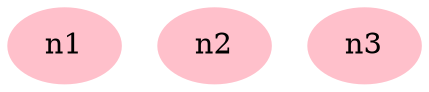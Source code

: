digraph G {
    n1 [ style = filled, color = pink]
    n2 [ style = filled, color = pink]
    n3 [ style = filled, color = pink]
    
}